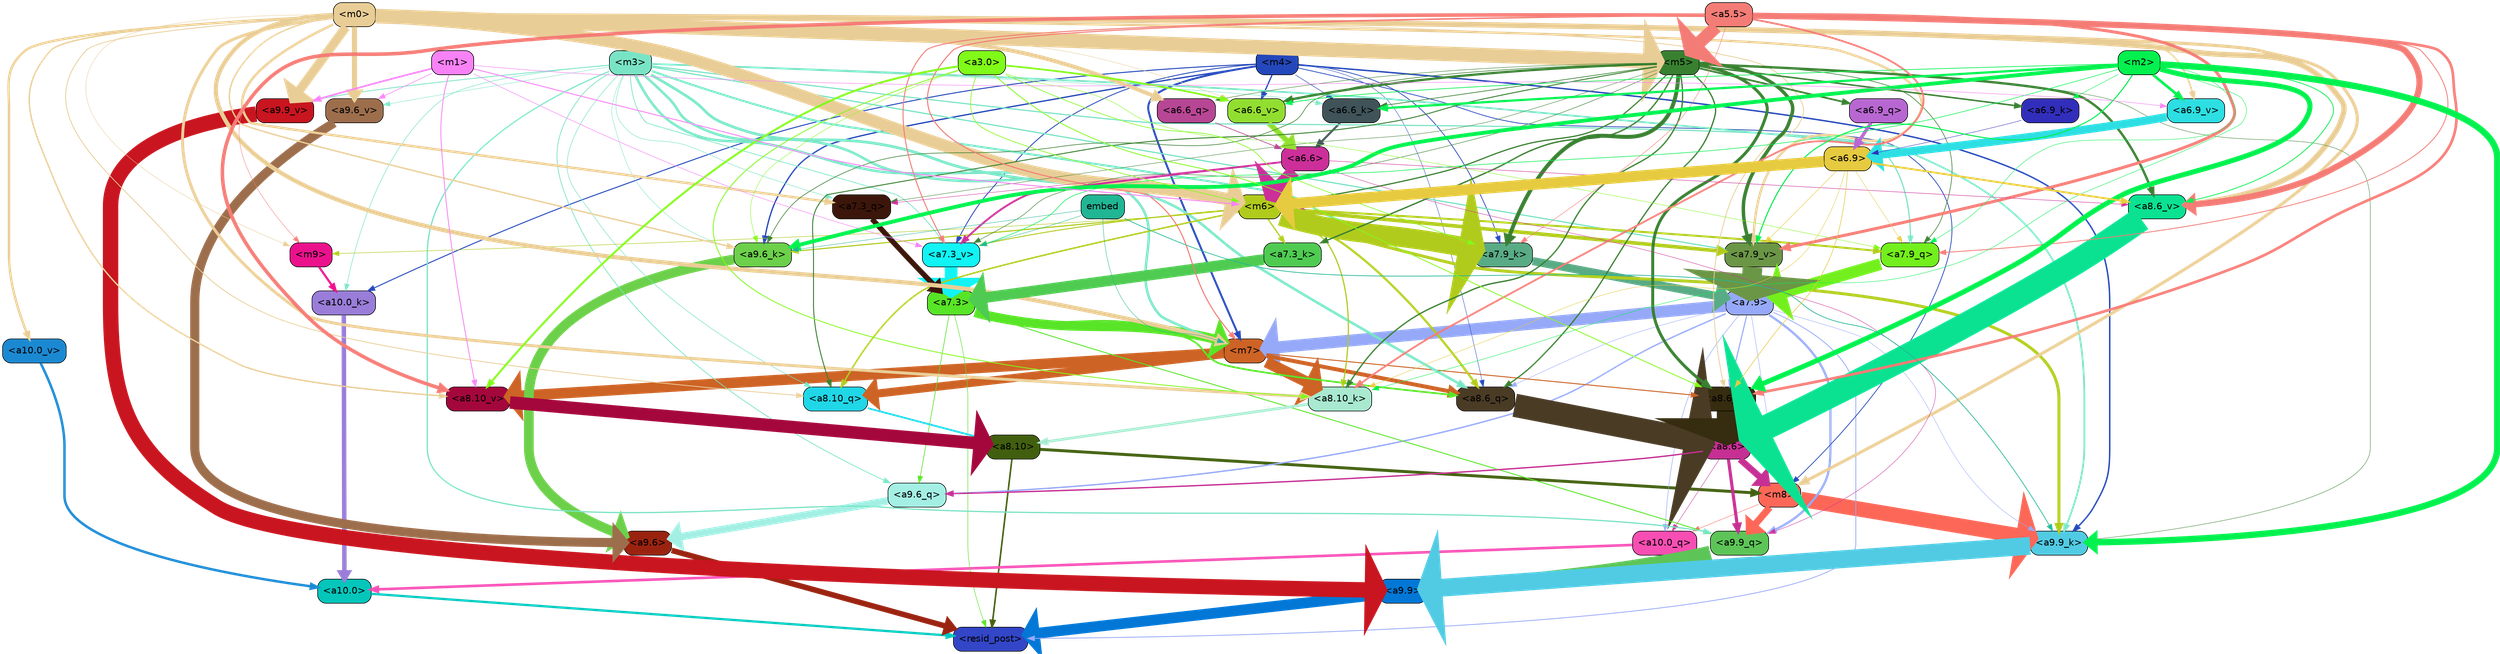 strict digraph "" {
	graph [bgcolor=transparent,
		layout=dot,
		overlap=false,
		splines=true
	];
	"<a10.0>"	[color=black,
		fillcolor="#04c6bb",
		fontname=Helvetica,
		shape=box,
		style="filled, rounded"];
	"<resid_post>"	[color=black,
		fillcolor="#3246c7",
		fontname=Helvetica,
		shape=box,
		style="filled, rounded"];
	"<a10.0>" -> "<resid_post>"	[color="#04c6bb",
		penwidth=3.4253244400024414];
	"<a9.9>"	[color=black,
		fillcolor="#0277d6",
		fontname=Helvetica,
		shape=box,
		style="filled, rounded"];
	"<a9.9>" -> "<resid_post>"	[color="#0277d6",
		penwidth=16.05378818511963];
	"<a9.6>"	[color=black,
		fillcolor="#9a2310",
		fontname=Helvetica,
		shape=box,
		style="filled, rounded"];
	"<a9.6>" -> "<resid_post>"	[color="#9a2310",
		penwidth=8.33797836303711];
	"<a8.10>"	[color=black,
		fillcolor="#415f0e",
		fontname=Helvetica,
		shape=box,
		style="filled, rounded"];
	"<a8.10>" -> "<resid_post>"	[color="#415f0e",
		penwidth=2.3390636444091797];
	"<m8>"	[color=black,
		fillcolor="#fd6757",
		fontname=Helvetica,
		shape=box,
		style="filled, rounded"];
	"<a8.10>" -> "<m8>"	[color="#415f0e",
		penwidth=4.388927459716797];
	"<a7.9>"	[color=black,
		fillcolor="#96a9f9",
		fontname=Helvetica,
		shape=box,
		style="filled, rounded"];
	"<a7.9>" -> "<resid_post>"	[color="#96a9f9",
		penwidth=1.1926651000976562];
	"<a10.0_q>"	[color=black,
		fillcolor="#f74eb3",
		fontname=Helvetica,
		shape=box,
		style="filled, rounded"];
	"<a7.9>" -> "<a10.0_q>"	[color="#96a9f9",
		penwidth=0.7811813354492188];
	"<a7.9>" -> "<m8>"	[color="#96a9f9",
		penwidth=0.6738662719726562];
	"<a9.9_q>"	[color=black,
		fillcolor="#5dc557",
		fontname=Helvetica,
		shape=box,
		style="filled, rounded"];
	"<a7.9>" -> "<a9.9_q>"	[color="#96a9f9",
		penwidth=3.33896541595459];
	"<a9.6_q>"	[color=black,
		fillcolor="#a4efe4",
		fontname=Helvetica,
		shape=box,
		style="filled, rounded"];
	"<a7.9>" -> "<a9.6_q>"	[color="#96a9f9",
		penwidth=2.0531044006347656];
	"<a9.9_k>"	[color=black,
		fillcolor="#51cbe3",
		fontname=Helvetica,
		shape=box,
		style="filled, rounded"];
	"<a7.9>" -> "<a9.9_k>"	[color="#96a9f9",
		penwidth=0.6];
	"<a8.6_q>"	[color=black,
		fillcolor="#4a3b25",
		fontname=Helvetica,
		shape=box,
		style="filled, rounded"];
	"<a7.9>" -> "<a8.6_q>"	[color="#96a9f9",
		penwidth=0.6];
	"<a8.6_k>"	[color=black,
		fillcolor="#362c0f",
		fontname=Helvetica,
		shape=box,
		style="filled, rounded"];
	"<a7.9>" -> "<a8.6_k>"	[color="#96a9f9",
		penwidth=1.5751152038574219];
	"<m7>"	[color=black,
		fillcolor="#cd6325",
		fontname=Helvetica,
		shape=box,
		style="filled, rounded"];
	"<a7.9>" -> "<m7>"	[color="#96a9f9",
		penwidth=17.67833709716797];
	"<a7.3>"	[color=black,
		fillcolor="#58e427",
		fontname=Helvetica,
		shape=box,
		style="filled, rounded"];
	"<a7.3>" -> "<resid_post>"	[color="#58e427",
		penwidth=0.7339706420898438];
	"<a7.3>" -> "<a9.9_q>"	[color="#58e427",
		penwidth=1.3609809875488281];
	"<a7.3>" -> "<a9.6_q>"	[color="#58e427",
		penwidth=0.9587650299072266];
	"<a7.3>" -> "<a8.6_q>"	[color="#58e427",
		penwidth=2.597522735595703];
	"<a7.3>" -> "<m7>"	[color="#58e427",
		penwidth=13.925512313842773];
	"<a10.0_q>" -> "<a10.0>"	[color="#f74eb3",
		penwidth=3.861766815185547];
	"<a10.0_k>"	[color=black,
		fillcolor="#997dd8",
		fontname=Helvetica,
		shape=box,
		style="filled, rounded"];
	"<a10.0_k>" -> "<a10.0>"	[color="#997dd8",
		penwidth=6.691814422607422];
	"<a10.0_v>"	[color=black,
		fillcolor="#1b89d2",
		fontname=Helvetica,
		shape=box,
		style="filled, rounded"];
	"<a10.0_v>" -> "<a10.0>"	[color="#1b89d2",
		penwidth=3.703948974609375];
	"<m8>" -> "<a10.0_q>"	[color="#fd6757",
		penwidth=0.6];
	"<m8>" -> "<a9.9_q>"	[color="#fd6757",
		penwidth=10.407995223999023];
	"<m8>" -> "<a9.9_k>"	[color="#fd6757",
		penwidth=22.67278480529785];
	"<a8.6>"	[color=black,
		fillcolor="#c62f93",
		fontname=Helvetica,
		shape=box,
		style="filled, rounded"];
	"<a8.6>" -> "<a10.0_q>"	[color="#c62f93",
		penwidth=0.6];
	"<a8.6>" -> "<m8>"	[color="#c62f93",
		penwidth=9.616483688354492];
	"<a8.6>" -> "<a9.9_q>"	[color="#c62f93",
		penwidth=4.681654930114746];
	"<a8.6>" -> "<a9.6_q>"	[color="#c62f93",
		penwidth=2.0046749114990234];
	"<m9>"	[color=black,
		fillcolor="#eb118c",
		fontname=Helvetica,
		shape=box,
		style="filled, rounded"];
	"<m9>" -> "<a10.0_k>"	[color="#eb118c",
		penwidth=3.1536026000976562];
	"<m4>"	[color=black,
		fillcolor="#2448bb",
		fontname=Helvetica,
		shape=box,
		style="filled, rounded"];
	"<m4>" -> "<a10.0_k>"	[color="#2448bb",
		penwidth=1.4532089233398438];
	"<m4>" -> "<m8>"	[color="#2448bb",
		penwidth=1.1121444702148438];
	"<m4>" -> "<a9.9_k>"	[color="#2448bb",
		penwidth=2.1296005249023438];
	"<a9.6_k>"	[color=black,
		fillcolor="#6cd04a",
		fontname=Helvetica,
		shape=box,
		style="filled, rounded"];
	"<m4>" -> "<a9.6_k>"	[color="#2448bb",
		penwidth=1.93524169921875];
	"<m4>" -> "<a8.6_q>"	[color="#2448bb",
		penwidth=0.6086311340332031];
	"<m4>" -> "<m7>"	[color="#2448bb",
		penwidth=2.9153175354003906];
	"<a7.9_k>"	[color=black,
		fillcolor="#59ab85",
		fontname=Helvetica,
		shape=box,
		style="filled, rounded"];
	"<m4>" -> "<a7.9_k>"	[color="#2448bb",
		penwidth=1.0983266830444336];
	"<a7.3_v>"	[color=black,
		fillcolor="#11f3f5",
		fontname=Helvetica,
		shape=box,
		style="filled, rounded"];
	"<m4>" -> "<a7.3_v>"	[color="#2448bb",
		penwidth=1.2746734619140625];
	"<a6.6_k>"	[color=black,
		fillcolor="#3f5358",
		fontname=Helvetica,
		shape=box,
		style="filled, rounded"];
	"<m4>" -> "<a6.6_k>"	[color="#2448bb",
		penwidth=0.7470474243164062];
	"<a6.6_v>"	[color=black,
		fillcolor="#92de30",
		fontname=Helvetica,
		shape=box,
		style="filled, rounded"];
	"<m4>" -> "<a6.6_v>"	[color="#2448bb",
		penwidth=1.873147964477539];
	"<m3>"	[color=black,
		fillcolor="#79e4c5",
		fontname=Helvetica,
		shape=box,
		style="filled, rounded"];
	"<m3>" -> "<a10.0_k>"	[color="#79e4c5",
		penwidth=0.8012542724609375];
	"<m6>"	[color=black,
		fillcolor="#b1cb1d",
		fontname=Helvetica,
		shape=box,
		style="filled, rounded"];
	"<m3>" -> "<m6>"	[color="#79e4c5",
		penwidth=4.0873308181762695];
	"<m3>" -> "<a9.9_q>"	[color="#79e4c5",
		penwidth=1.8098411560058594];
	"<m3>" -> "<a9.6_q>"	[color="#79e4c5",
		penwidth=1.0731983184814453];
	"<m3>" -> "<a9.9_k>"	[color="#79e4c5",
		penwidth=2.538074493408203];
	"<m3>" -> "<a9.6_k>"	[color="#79e4c5",
		penwidth=0.6];
	"<a9.9_v>"	[color=black,
		fillcolor="#c8151f",
		fontname=Helvetica,
		shape=box,
		style="filled, rounded"];
	"<m3>" -> "<a9.9_v>"	[color="#79e4c5",
		penwidth=1.1908531188964844];
	"<a9.6_v>"	[color=black,
		fillcolor="#9d6e4c",
		fontname=Helvetica,
		shape=box,
		style="filled, rounded"];
	"<m3>" -> "<a9.6_v>"	[color="#79e4c5",
		penwidth=0.6];
	"<a8.10_q>"	[color=black,
		fillcolor="#20d7e8",
		fontname=Helvetica,
		shape=box,
		style="filled, rounded"];
	"<m3>" -> "<a8.10_q>"	[color="#79e4c5",
		penwidth=0.7969093322753906];
	"<m3>" -> "<a8.6_q>"	[color="#79e4c5",
		penwidth=3.8069801330566406];
	"<m3>" -> "<m7>"	[color="#79e4c5",
		penwidth=3.7463531494140625];
	"<a7.9_q>"	[color=black,
		fillcolor="#72ef1c",
		fontname=Helvetica,
		shape=box,
		style="filled, rounded"];
	"<m3>" -> "<a7.9_q>"	[color="#79e4c5",
		penwidth=1.7077007293701172];
	"<a7.3_q>"	[color=black,
		fillcolor="#3c160a",
		fontname=Helvetica,
		shape=box,
		style="filled, rounded"];
	"<m3>" -> "<a7.3_q>"	[color="#79e4c5",
		penwidth=0.6810226440429688];
	"<m3>" -> "<a7.9_k>"	[color="#79e4c5",
		penwidth=3.0535898208618164];
	"<a7.9_v>"	[color=black,
		fillcolor="#6b9646",
		fontname=Helvetica,
		shape=box,
		style="filled, rounded"];
	"<m3>" -> "<a7.9_v>"	[color="#79e4c5",
		penwidth=1.8027725219726562];
	"<m3>" -> "<a7.3_v>"	[color="#79e4c5",
		penwidth=1.0946578979492188];
	"<m3>" -> "<a6.6_k>"	[color="#79e4c5",
		penwidth=0.6740627288818359];
	"<m0>"	[color=black,
		fillcolor="#e9cd96",
		fontname=Helvetica,
		shape=box,
		style="filled, rounded"];
	"<m0>" -> "<a10.0_v>"	[color="#e9cd96",
		penwidth=3.520832061767578];
	"<m0>" -> "<m8>"	[color="#e9cd96",
		penwidth=4.624839782714844];
	"<m0>" -> "<m9>"	[color="#e9cd96",
		penwidth=0.6];
	"<m0>" -> "<m6>"	[color="#e9cd96",
		penwidth=18.578011751174927];
	"<m0>" -> "<a9.6_k>"	[color="#e9cd96",
		penwidth=2.0742149353027344];
	"<m0>" -> "<a9.9_v>"	[color="#e9cd96",
		penwidth=13.6649169921875];
	"<m0>" -> "<a9.6_v>"	[color="#e9cd96",
		penwidth=7.575786590576172];
	"<m5>"	[color=black,
		fillcolor="#388030",
		fontname=Helvetica,
		shape=box,
		style="filled, rounded"];
	"<m0>" -> "<m5>"	[color="#e9cd96",
		penwidth=21.776307940483093];
	"<m0>" -> "<a8.10_q>"	[color="#e9cd96",
		penwidth=1.1731605529785156];
	"<a8.10_k>"	[color=black,
		fillcolor="#a8e9d0",
		fontname=Helvetica,
		shape=box,
		style="filled, rounded"];
	"<m0>" -> "<a8.10_k>"	[color="#e9cd96",
		penwidth=4.350425720214844];
	"<m0>" -> "<a8.6_k>"	[color="#e9cd96",
		penwidth=1.1486854553222656];
	"<a8.10_v>"	[color=black,
		fillcolor="#a4073c",
		fontname=Helvetica,
		shape=box,
		style="filled, rounded"];
	"<m0>" -> "<a8.10_v>"	[color="#e9cd96",
		penwidth=2.0526657104492188];
	"<a8.6_v>"	[color=black,
		fillcolor="#0ae292",
		fontname=Helvetica,
		shape=box,
		style="filled, rounded"];
	"<m0>" -> "<a8.6_v>"	[color="#e9cd96",
		penwidth=7.951751708984375];
	"<m0>" -> "<m7>"	[color="#e9cd96",
		penwidth=6.283721923828125];
	"<m0>" -> "<a7.3_q>"	[color="#e9cd96",
		penwidth=3.6216583251953125];
	"<m0>" -> "<a7.9_v>"	[color="#e9cd96",
		penwidth=3.447589874267578];
	"<a6.6_q>"	[color=black,
		fillcolor="#b74694",
		fontname=Helvetica,
		shape=box,
		style="filled, rounded"];
	"<m0>" -> "<a6.6_q>"	[color="#e9cd96",
		penwidth=5.959924697875977];
	"<a6.9_v>"	[color=black,
		fillcolor="#2ddee2",
		fontname=Helvetica,
		shape=box,
		style="filled, rounded"];
	"<m0>" -> "<a6.9_v>"	[color="#e9cd96",
		penwidth=2.383556365966797];
	"<m0>" -> "<a6.6_v>"	[color="#e9cd96",
		penwidth=0.6];
	"<m6>" -> "<m9>"	[color="#b1cb1d",
		penwidth=0.7276992797851562];
	"<m6>" -> "<a9.9_k>"	[color="#b1cb1d",
		penwidth=4.405937194824219];
	"<m6>" -> "<a9.6_k>"	[color="#b1cb1d",
		penwidth=1.6540985107421875];
	"<m6>" -> "<a8.10_q>"	[color="#b1cb1d",
		penwidth=2.2618331909179688];
	"<m6>" -> "<a8.6_q>"	[color="#b1cb1d",
		penwidth=3.241657257080078];
	"<m6>" -> "<a8.10_k>"	[color="#b1cb1d",
		penwidth=1.733642578125];
	"<m6>" -> "<a7.9_q>"	[color="#b1cb1d",
		penwidth=2.9651412963867188];
	"<m6>" -> "<a7.9_k>"	[color="#b1cb1d",
		penwidth=29.52049446105957];
	"<a7.3_k>"	[color=black,
		fillcolor="#4fcb52",
		fontname=Helvetica,
		shape=box,
		style="filled, rounded"];
	"<m6>" -> "<a7.3_k>"	[color="#b1cb1d",
		penwidth=1.8433246612548828];
	"<m6>" -> "<a7.9_v>"	[color="#b1cb1d",
		penwidth=5.381137847900391];
	"<m6>" -> "<a7.3_v>"	[color="#b1cb1d",
		penwidth=1.3778877258300781];
	"<a5.5>"	[color=black,
		fillcolor="#f47c76",
		fontname=Helvetica,
		shape=box,
		style="filled, rounded"];
	"<a5.5>" -> "<m9>"	[color="#f47c76",
		penwidth=0.6];
	"<a5.5>" -> "<m5>"	[color="#f47c76",
		penwidth=19.247835159301758];
	"<a5.5>" -> "<a8.10_k>"	[color="#f47c76",
		penwidth=2.6749038696289062];
	"<a5.5>" -> "<a8.6_k>"	[color="#f47c76",
		penwidth=3.9810218811035156];
	"<a5.5>" -> "<a8.10_v>"	[color="#f47c76",
		penwidth=5.2978057861328125];
	"<a5.5>" -> "<a8.6_v>"	[color="#f47c76",
		penwidth=9.177913665771484];
	"<a5.5>" -> "<m7>"	[color="#f47c76",
		penwidth=1.5525360107421875];
	"<a5.5>" -> "<a7.9_q>"	[color="#f47c76",
		penwidth=1.22930908203125];
	"<a5.5>" -> "<a7.9_k>"	[color="#f47c76",
		penwidth=0.6708955764770508];
	"<a5.5>" -> "<a7.9_v>"	[color="#f47c76",
		penwidth=4.432796478271484];
	"<a5.5>" -> "<a7.3_v>"	[color="#f47c76",
		penwidth=1.4417800903320312];
	"<a9.9_q>" -> "<a9.9>"	[color="#5dc557",
		penwidth=23.20368194580078];
	"<a9.6_q>" -> "<a9.6>"	[color="#a4efe4",
		penwidth=11.181507110595703];
	"<a9.9_k>" -> "<a9.9>"	[color="#51cbe3",
		penwidth=26.641464233398438];
	"<a9.6_k>" -> "<a9.6>"	[color="#6cd04a",
		penwidth=14.532459259033203];
	"<a9.9_v>" -> "<a9.9>"	[color="#c8151f",
		penwidth=23.02225112915039];
	"<a9.6_v>" -> "<a9.6>"	[color="#9d6e4c",
		penwidth=13.634431838989258];
	"<a6.6>"	[color=black,
		fillcolor="#cc2f99",
		fontname=Helvetica,
		shape=box,
		style="filled, rounded"];
	"<a6.6>" -> "<m6>"	[color="#cc2f99",
		penwidth=19.58005142211914];
	"<a6.6>" -> "<a9.9_q>"	[color="#cc2f99",
		penwidth=0.6];
	"<a6.6>" -> "<a8.6_v>"	[color="#cc2f99",
		penwidth=0.6731643676757812];
	"<a6.6>" -> "<a7.3_q>"	[color="#cc2f99",
		penwidth=0.6];
	"<a6.6>" -> "<a7.3_v>"	[color="#cc2f99",
		penwidth=2.8381996154785156];
	"<m5>" -> "<m6>"	[color="#388030",
		penwidth=1.7808427810668945];
	"<m5>" -> "<a9.9_k>"	[color="#388030",
		penwidth=0.6];
	"<m5>" -> "<a9.6_k>"	[color="#388030",
		penwidth=0.9087238311767578];
	"<m5>" -> "<a8.10_q>"	[color="#388030",
		penwidth=1.3886604309082031];
	"<m5>" -> "<a8.6_q>"	[color="#388030",
		penwidth=1.8975334167480469];
	"<m5>" -> "<a8.10_k>"	[color="#388030",
		penwidth=1.9560012817382812];
	"<m5>" -> "<a8.6_k>"	[color="#388030",
		penwidth=4.4348602294921875];
	"<m5>" -> "<a8.6_v>"	[color="#388030",
		penwidth=3.547332763671875];
	"<m5>" -> "<a7.9_q>"	[color="#388030",
		penwidth=0.9239292144775391];
	"<m5>" -> "<a7.3_q>"	[color="#388030",
		penwidth=0.6050910949707031];
	"<m5>" -> "<a7.9_k>"	[color="#388030",
		penwidth=5.895898818969727];
	"<m5>" -> "<a7.3_k>"	[color="#388030",
		penwidth=2.047999382019043];
	"<m5>" -> "<a7.9_v>"	[color="#388030",
		penwidth=5.163473129272461];
	"<m5>" -> "<a7.3_v>"	[color="#388030",
		penwidth=0.7120857238769531];
	"<a6.9_q>"	[color=black,
		fillcolor="#b867d2",
		fontname=Helvetica,
		shape=box,
		style="filled, rounded"];
	"<m5>" -> "<a6.9_q>"	[color="#388030",
		penwidth=2.6011505126953125];
	"<m5>" -> "<a6.6_q>"	[color="#388030",
		penwidth=0.6670303344726562];
	"<a6.9_k>"	[color=black,
		fillcolor="#322ebc",
		fontname=Helvetica,
		shape=box,
		style="filled, rounded"];
	"<m5>" -> "<a6.9_k>"	[color="#388030",
		penwidth=2.202533721923828];
	"<m5>" -> "<a6.6_k>"	[color="#388030",
		penwidth=1.00042724609375];
	"<m5>" -> "<a6.6_v>"	[color="#388030",
		penwidth=3.4290390014648438];
	"<m2>"	[color=black,
		fillcolor="#03f04e",
		fontname=Helvetica,
		shape=box,
		style="filled, rounded"];
	"<m2>" -> "<a9.9_k>"	[color="#03f04e",
		penwidth=9.546476364135742];
	"<m2>" -> "<a9.6_k>"	[color="#03f04e",
		penwidth=5.765581130981445];
	"<m2>" -> "<a8.10_k>"	[color="#03f04e",
		penwidth=0.6];
	"<m2>" -> "<a8.6_k>"	[color="#03f04e",
		penwidth=7.5130767822265625];
	"<m2>" -> "<a8.6_v>"	[color="#03f04e",
		penwidth=1.1399917602539062];
	"<m2>" -> "<a7.9_q>"	[color="#03f04e",
		penwidth=0.6];
	"<m2>" -> "<a7.9_v>"	[color="#03f04e",
		penwidth=1.5795440673828125];
	"<m2>" -> "<a7.3_v>"	[color="#03f04e",
		penwidth=0.8394660949707031];
	"<m2>" -> "<a6.9_k>"	[color="#03f04e",
		penwidth=0.6];
	"<m2>" -> "<a6.6_k>"	[color="#03f04e",
		penwidth=3.2944984436035156];
	"<m2>" -> "<a6.9_v>"	[color="#03f04e",
		penwidth=3.973684310913086];
	"<m2>" -> "<a6.6_v>"	[color="#03f04e",
		penwidth=0.9880199432373047];
	embed	[color=black,
		fillcolor="#20b694",
		fontname=Helvetica,
		shape=box,
		style="filled, rounded"];
	embed -> "<a9.9_k>"	[color="#20b694",
		penwidth=1.044057846069336];
	embed -> "<a9.6_k>"	[color="#20b694",
		penwidth=0.6];
	embed -> "<m7>"	[color="#20b694",
		penwidth=0.6];
	embed -> "<a7.3_v>"	[color="#20b694",
		penwidth=0.6];
	"<a3.0>"	[color=black,
		fillcolor="#80fa18",
		fontname=Helvetica,
		shape=box,
		style="filled, rounded"];
	"<a3.0>" -> "<m6>"	[color="#80fa18",
		penwidth=0.9893608093261719];
	"<a3.0>" -> "<a9.6_k>"	[color="#80fa18",
		penwidth=0.6];
	"<a3.0>" -> "<a8.10_k>"	[color="#80fa18",
		penwidth=1.2375259399414062];
	"<a3.0>" -> "<a8.6_k>"	[color="#80fa18",
		penwidth=1.2278594970703125];
	"<a3.0>" -> "<a8.10_v>"	[color="#80fa18",
		penwidth=2.9724464416503906];
	"<a3.0>" -> "<a7.9_q>"	[color="#80fa18",
		penwidth=0.6];
	"<a3.0>" -> "<a7.9_k>"	[color="#80fa18",
		penwidth=0.9558658599853516];
	"<a3.0>" -> "<a6.6_v>"	[color="#80fa18",
		penwidth=2.5804481506347656];
	"<m1>"	[color=black,
		fillcolor="#f782f6",
		fontname=Helvetica,
		shape=box,
		style="filled, rounded"];
	"<m1>" -> "<m6>"	[color="#f782f6",
		penwidth=1.3794612884521484];
	"<m1>" -> "<a9.9_v>"	[color="#f782f6",
		penwidth=2.484710693359375];
	"<m1>" -> "<a9.6_v>"	[color="#f782f6",
		penwidth=0.8296928405761719];
	"<m1>" -> "<a8.10_v>"	[color="#f782f6",
		penwidth=1.2231903076171875];
	"<m1>" -> "<a7.3_v>"	[color="#f782f6",
		penwidth=0.7203178405761719];
	"<m1>" -> "<a6.9_v>"	[color="#f782f6",
		penwidth=0.7137031555175781];
	"<a8.10_q>" -> "<a8.10>"	[color="#20d7e8",
		penwidth=2.6974411010742188];
	"<a8.6_q>" -> "<a8.6>"	[color="#4a3b25",
		penwidth=34.91962909698486];
	"<a8.10_k>" -> "<a8.10>"	[color="#a8e9d0",
		penwidth=3.9815139770507812];
	"<a8.6_k>" -> "<a8.6>"	[color="#362c0f",
		penwidth=30.12779998779297];
	"<a8.10_v>" -> "<a8.10>"	[color="#a4073c",
		penwidth=18.80433464050293];
	"<a8.6_v>" -> "<a8.6>"	[color="#0ae292",
		penwidth=37.04597568511963];
	"<m7>" -> "<a8.10_q>"	[color="#cd6325",
		penwidth=12.189899444580078];
	"<m7>" -> "<a8.6_q>"	[color="#cd6325",
		penwidth=5.949329376220703];
	"<m7>" -> "<a8.10_k>"	[color="#cd6325",
		penwidth=16.634174346923828];
	"<m7>" -> "<a8.6_k>"	[color="#cd6325",
		penwidth=1.4160232543945312];
	"<m7>" -> "<a8.10_v>"	[color="#cd6325",
		penwidth=15.893604278564453];
	"<a6.9>"	[color=black,
		fillcolor="#e6ca3f",
		fontname=Helvetica,
		shape=box,
		style="filled, rounded"];
	"<a6.9>" -> "<m6>"	[color="#e6ca3f",
		penwidth=16.39166831970215];
	"<a6.9>" -> "<a8.10_k>"	[color="#e6ca3f",
		penwidth=0.6];
	"<a6.9>" -> "<a8.6_k>"	[color="#e6ca3f",
		penwidth=0.8667373657226562];
	"<a6.9>" -> "<a8.6_v>"	[color="#e6ca3f",
		penwidth=2.8011817932128906];
	"<a6.9>" -> "<a7.9_q>"	[color="#e6ca3f",
		penwidth=0.6];
	"<a6.9>" -> "<a7.9_v>"	[color="#e6ca3f",
		penwidth=0.6784553527832031];
	"<a7.9_q>" -> "<a7.9>"	[color="#72ef1c",
		penwidth=17.651885986328125];
	"<a7.3_q>" -> "<a7.3>"	[color="#3c160a",
		penwidth=7.866306304931641];
	"<a7.9_k>" -> "<a7.9>"	[color="#59ab85",
		penwidth=12.17039680480957];
	"<a7.3_k>" -> "<a7.3>"	[color="#4fcb52",
		penwidth=16.016246795654297];
	"<a7.9_v>" -> "<a7.9>"	[color="#6b9646",
		penwidth=29.394658088684082];
	"<a7.3_v>" -> "<a7.3>"	[color="#11f3f5",
		penwidth=19.01776695251465];
	"<a6.9_q>" -> "<a6.9>"	[color="#b867d2",
		penwidth=5.041379928588867];
	"<a6.6_q>" -> "<a6.6>"	[color="#b74694",
		penwidth=1.0210704803466797];
	"<a6.9_k>" -> "<a6.9>"	[color="#322ebc",
		penwidth=0.6];
	"<a6.6_k>" -> "<a6.6>"	[color="#3f5358",
		penwidth=3.0834922790527344];
	"<a6.9_v>" -> "<a6.9>"	[color="#2ddee2",
		penwidth=12.179949760437012];
	"<a6.6_v>" -> "<a6.6>"	[color="#92de30",
		penwidth=8.061713218688965];
}
